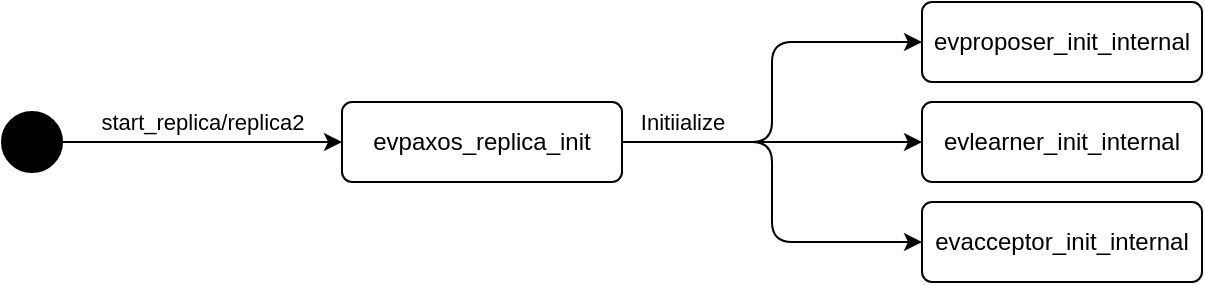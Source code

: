<mxfile version="21.6.5" type="device">
  <diagram name="Seite-1" id="ZIjmd6e4IvBAkP0rNh-3">
    <mxGraphModel dx="1434" dy="854" grid="1" gridSize="10" guides="1" tooltips="1" connect="1" arrows="1" fold="1" page="1" pageScale="1" pageWidth="1654" pageHeight="1169" math="0" shadow="0">
      <root>
        <mxCell id="0" />
        <mxCell id="1" parent="0" />
        <mxCell id="hDizf7janap-uVfivae0-2" value="" style="ellipse;fillColor=strokeColor;html=1;" parent="1" vertex="1">
          <mxGeometry x="70" y="145" width="30" height="30" as="geometry" />
        </mxCell>
        <mxCell id="hDizf7janap-uVfivae0-5" value="evpaxos_replica_init" style="html=1;align=center;verticalAlign=middle;rounded=1;absoluteArcSize=1;arcSize=10;dashed=0;whiteSpace=wrap;" parent="1" vertex="1">
          <mxGeometry x="240" y="140" width="140" height="40" as="geometry" />
        </mxCell>
        <mxCell id="hDizf7janap-uVfivae0-6" value="start_replica/replica2" style="endArrow=classic;html=1;rounded=0;exitX=1;exitY=0.5;exitDx=0;exitDy=0;entryX=0;entryY=0.5;entryDx=0;entryDy=0;" parent="1" source="hDizf7janap-uVfivae0-2" target="hDizf7janap-uVfivae0-5" edge="1">
          <mxGeometry y="10" width="50" height="50" relative="1" as="geometry">
            <mxPoint x="600" y="240" as="sourcePoint" />
            <mxPoint x="650" y="190" as="targetPoint" />
            <mxPoint as="offset" />
          </mxGeometry>
        </mxCell>
        <mxCell id="hDizf7janap-uVfivae0-7" value="evacceptor_init_internal" style="html=1;align=center;verticalAlign=middle;rounded=1;absoluteArcSize=1;arcSize=10;dashed=0;whiteSpace=wrap;" parent="1" vertex="1">
          <mxGeometry x="530" y="190" width="140" height="40" as="geometry" />
        </mxCell>
        <mxCell id="hDizf7janap-uVfivae0-9" value="evproposer_init_internal" style="html=1;align=center;verticalAlign=middle;rounded=1;absoluteArcSize=1;arcSize=10;dashed=0;whiteSpace=wrap;" parent="1" vertex="1">
          <mxGeometry x="530" y="90" width="140" height="40" as="geometry" />
        </mxCell>
        <mxCell id="hDizf7janap-uVfivae0-10" value="evlearner_init_internal" style="html=1;align=center;verticalAlign=middle;rounded=1;absoluteArcSize=1;arcSize=10;dashed=0;whiteSpace=wrap;" parent="1" vertex="1">
          <mxGeometry x="530" y="140" width="140" height="40" as="geometry" />
        </mxCell>
        <mxCell id="hDizf7janap-uVfivae0-21" value="" style="endArrow=classic;html=1;rounded=1;exitX=1;exitY=0.5;exitDx=0;exitDy=0;entryX=0;entryY=0.5;entryDx=0;entryDy=0;edgeStyle=orthogonalEdgeStyle;" parent="1" source="hDizf7janap-uVfivae0-5" target="hDizf7janap-uVfivae0-9" edge="1">
          <mxGeometry width="50" height="50" relative="1" as="geometry">
            <mxPoint x="600" y="240" as="sourcePoint" />
            <mxPoint x="650" y="190" as="targetPoint" />
            <Array as="points">
              <mxPoint x="455" y="160" />
              <mxPoint x="455" y="110" />
            </Array>
          </mxGeometry>
        </mxCell>
        <mxCell id="hDizf7janap-uVfivae0-22" value="" style="endArrow=classic;html=1;rounded=1;exitX=1;exitY=0.5;exitDx=0;exitDy=0;entryX=0;entryY=0.5;entryDx=0;entryDy=0;edgeStyle=orthogonalEdgeStyle;" parent="1" source="hDizf7janap-uVfivae0-5" target="hDizf7janap-uVfivae0-10" edge="1">
          <mxGeometry width="50" height="50" relative="1" as="geometry">
            <mxPoint x="370" y="190" as="sourcePoint" />
            <mxPoint x="500" y="190" as="targetPoint" />
          </mxGeometry>
        </mxCell>
        <mxCell id="hDizf7janap-uVfivae0-23" value="" style="endArrow=classic;html=1;rounded=1;exitX=1;exitY=0.5;exitDx=0;exitDy=0;entryX=0;entryY=0.5;entryDx=0;entryDy=0;edgeStyle=orthogonalEdgeStyle;" parent="1" source="hDizf7janap-uVfivae0-5" target="hDizf7janap-uVfivae0-7" edge="1">
          <mxGeometry width="50" height="50" relative="1" as="geometry">
            <mxPoint x="360" y="240" as="sourcePoint" />
            <mxPoint x="490" y="240" as="targetPoint" />
          </mxGeometry>
        </mxCell>
        <mxCell id="hDizf7janap-uVfivae0-24" value="Initiialize" style="edgeLabel;html=1;align=center;verticalAlign=middle;resizable=0;points=[];" parent="hDizf7janap-uVfivae0-23" vertex="1" connectable="0">
          <mxGeometry x="-0.844" y="-1" relative="1" as="geometry">
            <mxPoint x="14" y="-11" as="offset" />
          </mxGeometry>
        </mxCell>
      </root>
    </mxGraphModel>
  </diagram>
</mxfile>
